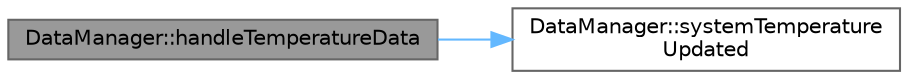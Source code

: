 digraph "DataManager::handleTemperatureData"
{
 // LATEX_PDF_SIZE
  bgcolor="transparent";
  edge [fontname=Helvetica,fontsize=10,labelfontname=Helvetica,labelfontsize=10];
  node [fontname=Helvetica,fontsize=10,shape=box,height=0.2,width=0.4];
  rankdir="LR";
  Node1 [id="Node000001",label="DataManager::handleTemperatureData",height=0.2,width=0.4,color="gray40", fillcolor="grey60", style="filled", fontcolor="black",tooltip=" "];
  Node1 -> Node2 [id="edge1_Node000001_Node000002",color="steelblue1",style="solid",tooltip=" "];
  Node2 [id="Node000002",label="DataManager::systemTemperature\lUpdated",height=0.2,width=0.4,color="grey40", fillcolor="white", style="filled",URL="$classDataManager.html#aec107b5ae90d533648f43f9a13f244fe",tooltip=" "];
}
